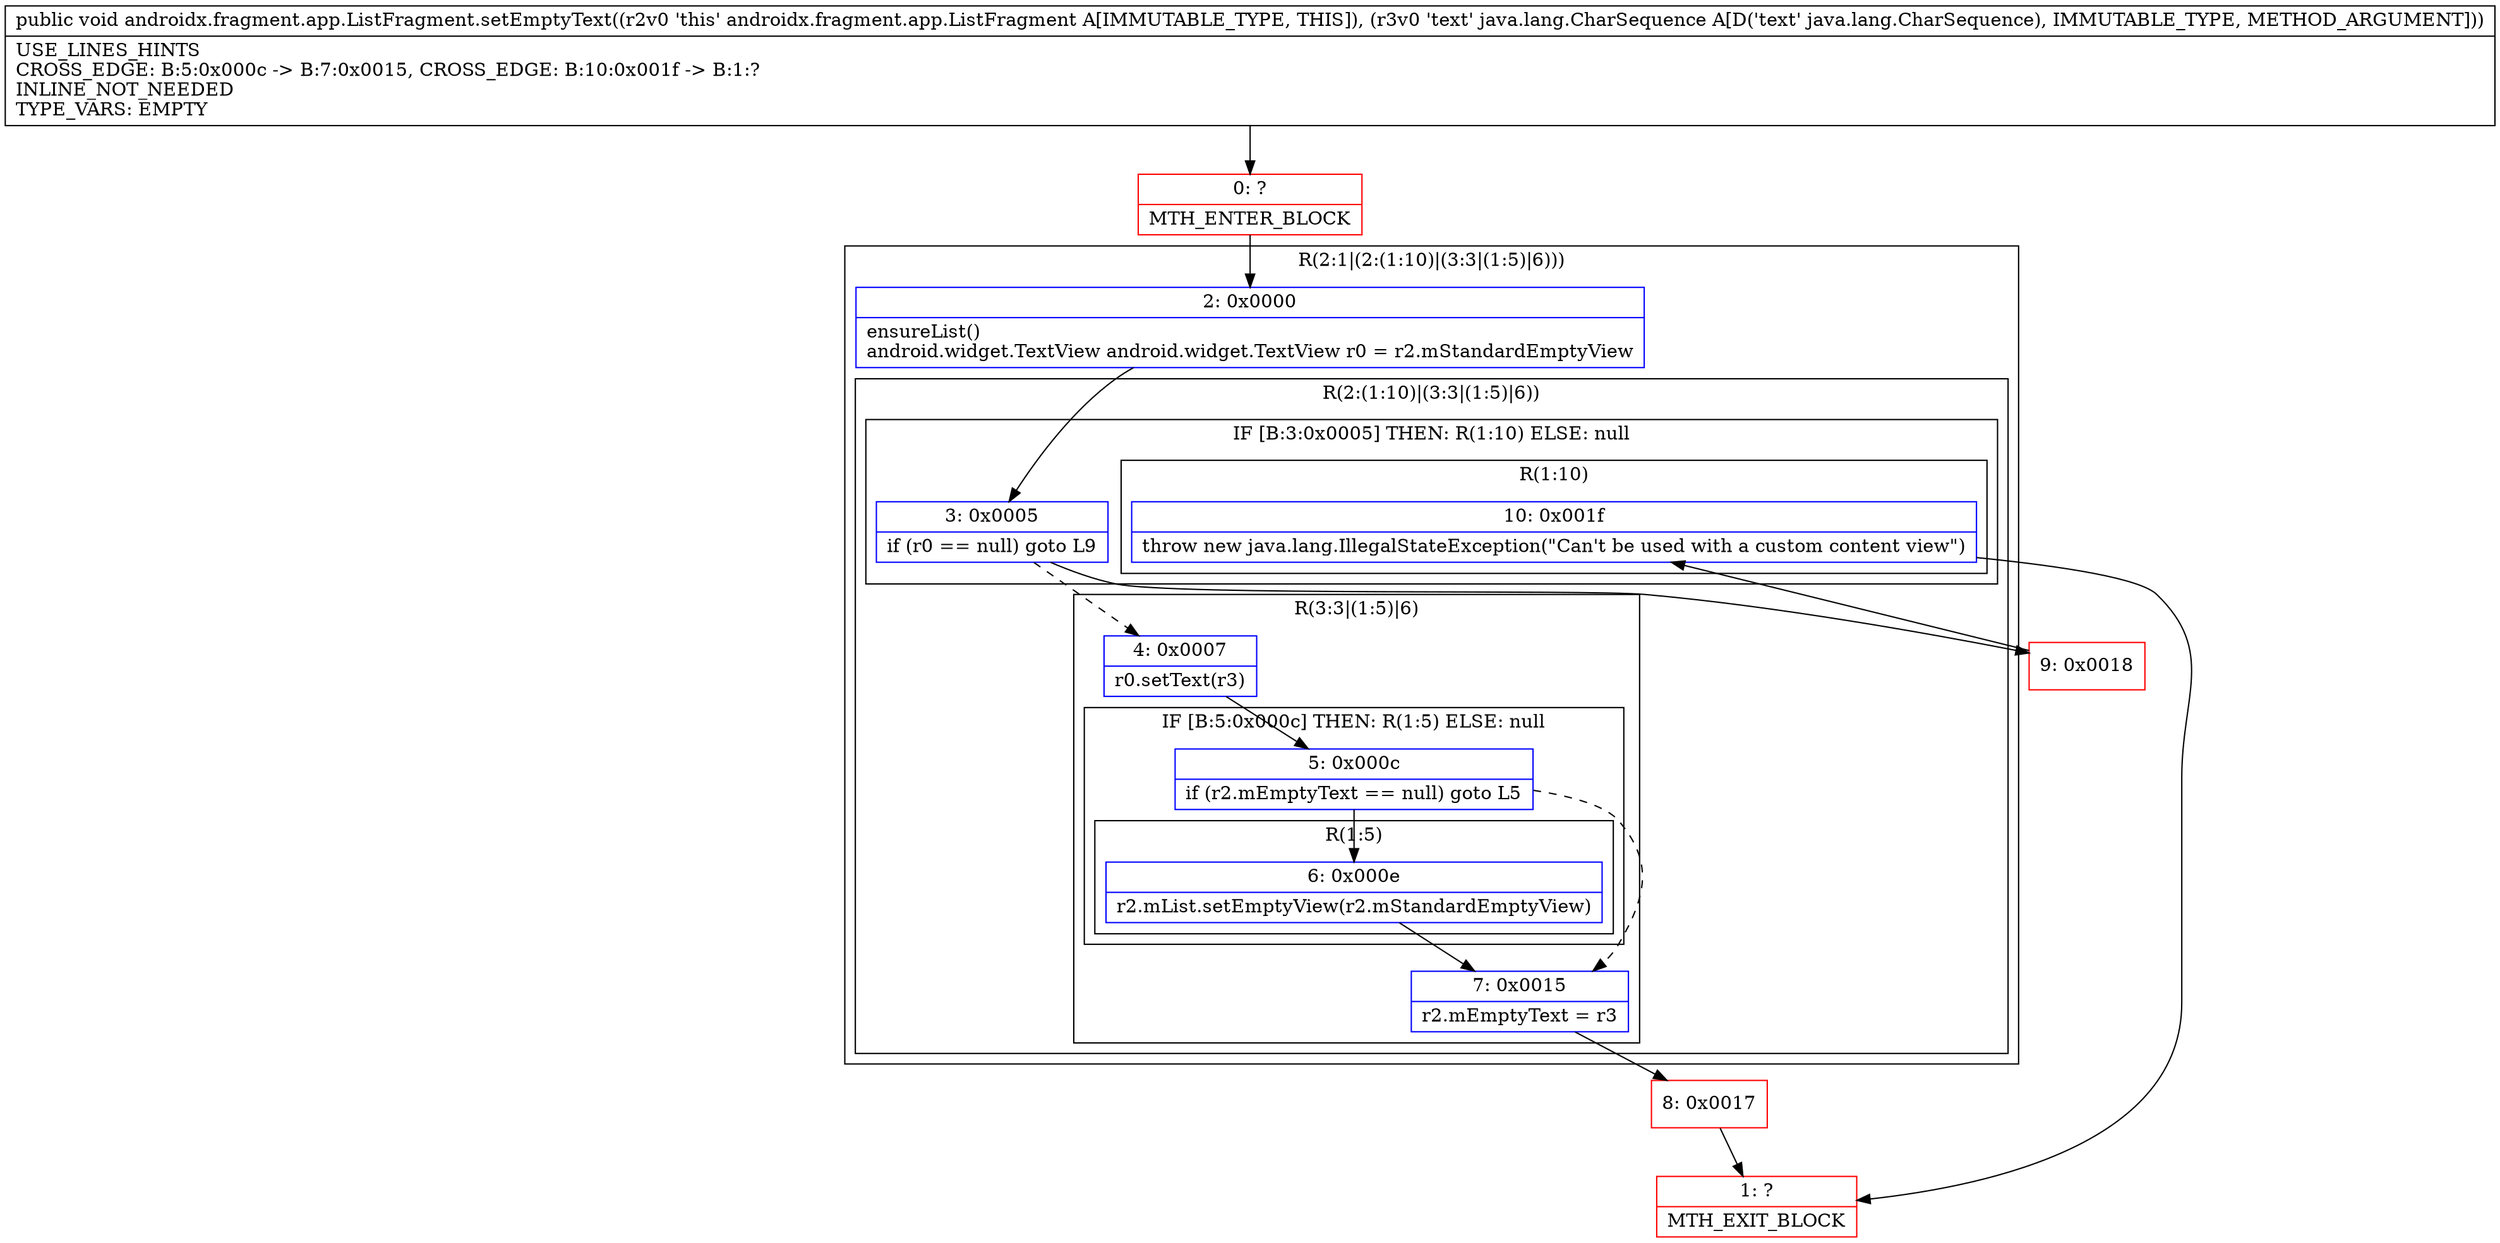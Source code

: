 digraph "CFG forandroidx.fragment.app.ListFragment.setEmptyText(Ljava\/lang\/CharSequence;)V" {
subgraph cluster_Region_898529942 {
label = "R(2:1|(2:(1:10)|(3:3|(1:5)|6)))";
node [shape=record,color=blue];
Node_2 [shape=record,label="{2\:\ 0x0000|ensureList()\landroid.widget.TextView android.widget.TextView r0 = r2.mStandardEmptyView\l}"];
subgraph cluster_Region_1432961515 {
label = "R(2:(1:10)|(3:3|(1:5)|6))";
node [shape=record,color=blue];
subgraph cluster_IfRegion_646221209 {
label = "IF [B:3:0x0005] THEN: R(1:10) ELSE: null";
node [shape=record,color=blue];
Node_3 [shape=record,label="{3\:\ 0x0005|if (r0 == null) goto L9\l}"];
subgraph cluster_Region_1336898665 {
label = "R(1:10)";
node [shape=record,color=blue];
Node_10 [shape=record,label="{10\:\ 0x001f|throw new java.lang.IllegalStateException(\"Can't be used with a custom content view\")\l}"];
}
}
subgraph cluster_Region_1108034446 {
label = "R(3:3|(1:5)|6)";
node [shape=record,color=blue];
Node_4 [shape=record,label="{4\:\ 0x0007|r0.setText(r3)\l}"];
subgraph cluster_IfRegion_1821667640 {
label = "IF [B:5:0x000c] THEN: R(1:5) ELSE: null";
node [shape=record,color=blue];
Node_5 [shape=record,label="{5\:\ 0x000c|if (r2.mEmptyText == null) goto L5\l}"];
subgraph cluster_Region_265960570 {
label = "R(1:5)";
node [shape=record,color=blue];
Node_6 [shape=record,label="{6\:\ 0x000e|r2.mList.setEmptyView(r2.mStandardEmptyView)\l}"];
}
}
Node_7 [shape=record,label="{7\:\ 0x0015|r2.mEmptyText = r3\l}"];
}
}
}
Node_0 [shape=record,color=red,label="{0\:\ ?|MTH_ENTER_BLOCK\l}"];
Node_8 [shape=record,color=red,label="{8\:\ 0x0017}"];
Node_1 [shape=record,color=red,label="{1\:\ ?|MTH_EXIT_BLOCK\l}"];
Node_9 [shape=record,color=red,label="{9\:\ 0x0018}"];
MethodNode[shape=record,label="{public void androidx.fragment.app.ListFragment.setEmptyText((r2v0 'this' androidx.fragment.app.ListFragment A[IMMUTABLE_TYPE, THIS]), (r3v0 'text' java.lang.CharSequence A[D('text' java.lang.CharSequence), IMMUTABLE_TYPE, METHOD_ARGUMENT]))  | USE_LINES_HINTS\lCROSS_EDGE: B:5:0x000c \-\> B:7:0x0015, CROSS_EDGE: B:10:0x001f \-\> B:1:?\lINLINE_NOT_NEEDED\lTYPE_VARS: EMPTY\l}"];
MethodNode -> Node_0;Node_2 -> Node_3;
Node_3 -> Node_4[style=dashed];
Node_3 -> Node_9;
Node_10 -> Node_1;
Node_4 -> Node_5;
Node_5 -> Node_6;
Node_5 -> Node_7[style=dashed];
Node_6 -> Node_7;
Node_7 -> Node_8;
Node_0 -> Node_2;
Node_8 -> Node_1;
Node_9 -> Node_10;
}

